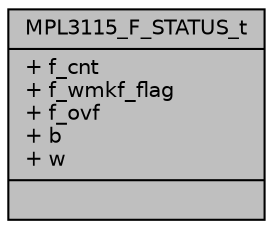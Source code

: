 digraph "MPL3115_F_STATUS_t"
{
  edge [fontname="Helvetica",fontsize="10",labelfontname="Helvetica",labelfontsize="10"];
  node [fontname="Helvetica",fontsize="10",shape=record];
  Node1 [label="{MPL3115_F_STATUS_t\n|+ f_cnt\l+ f_wmkf_flag\l+ f_ovf\l+ b\l+ w\l|}",height=0.2,width=0.4,color="black", fillcolor="grey75", style="filled", fontcolor="black"];
}
